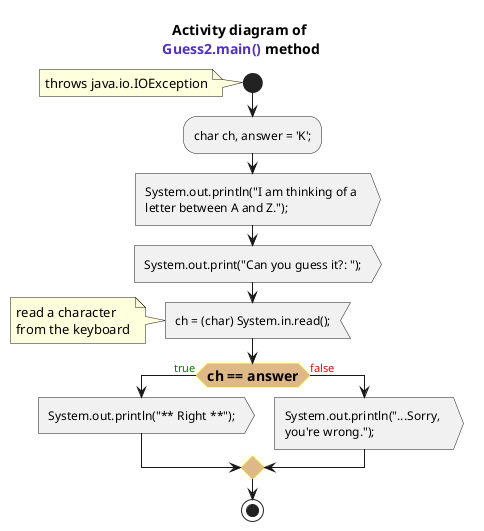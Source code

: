 @startuml
<style>
    Activity {
        FontSize 12
        diamond {
            LineColor yellow
            BackgroundColor burlywood
            FontSize 14
            FontStyle bold
        }
    }
</style>
title Activity diagram of \n<font name=monospace><color #5132be>Guess2.main()</color></font> method

start
note : throws java.io.IOException

:char ch, answer = 'K';;

:System.out.println("I am thinking of a \nletter between A and Z.");; <<output>>
:System.out.print("Can you guess it?: ");; <<output>>

:ch = (char) System.in.read();; <<input>>
note : read a character \nfrom the keyboard

if(ch == answer) then (<color:green>true)
    :System.out.println("~** Right ~**");; <<output>>
else (<color:red>false)
    :System.out.println("...Sorry, \nyou're wrong.");; <<output>>
endif

stop
@enduml